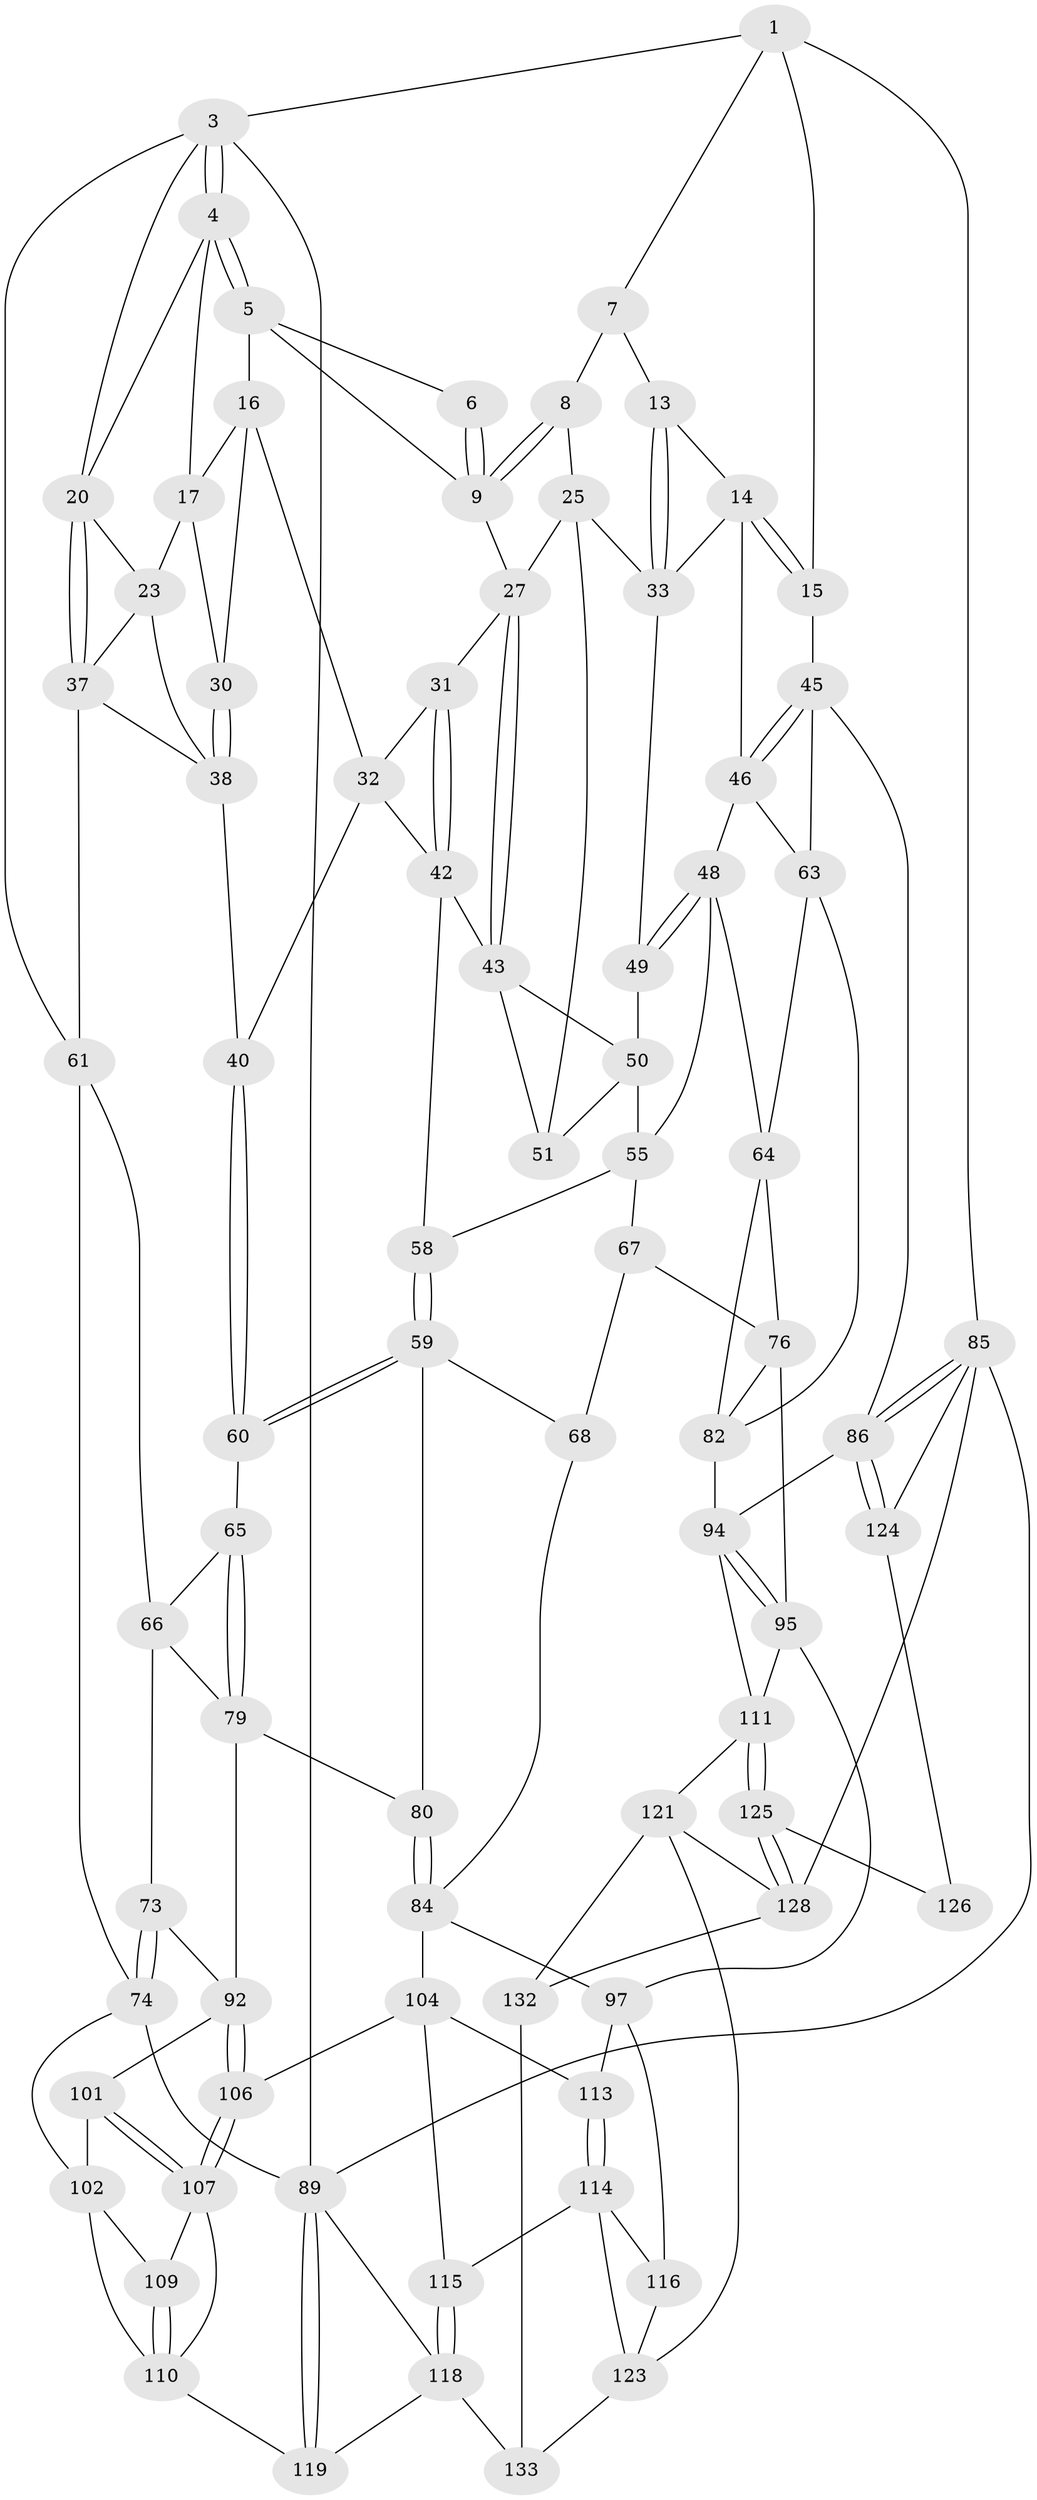 // Generated by graph-tools (version 1.1) at 2025/52/02/27/25 19:52:42]
// undirected, 79 vertices, 174 edges
graph export_dot {
graph [start="1"]
  node [color=gray90,style=filled];
  1 [pos="+0.6760474148940382+0",super="+2"];
  3 [pos="+0+0",super="+19"];
  4 [pos="+0.3062805143109651+0",super="+18"];
  5 [pos="+0.4477028905033556+0",super="+11"];
  6 [pos="+0.5963742905486751+0"];
  7 [pos="+0.6846881855968225+0",super="+12"];
  8 [pos="+0.6283083073989654+0.07692933759010126",super="+24"];
  9 [pos="+0.5688284910155219+0.10270752585020869",super="+10"];
  13 [pos="+0.8051112300294598+0.09788877751643013"];
  14 [pos="+0.8993018201996128+0.050851650257480174",super="+35"];
  15 [pos="+1+0"];
  16 [pos="+0.397499087513314+0.06790210611182208",super="+29"];
  17 [pos="+0.3686947687923433+0.04180751924979076",super="+22"];
  20 [pos="+0+0.11557208784651718",super="+21"];
  23 [pos="+0.22618687232527127+0.13775168926566247",super="+36"];
  25 [pos="+0.6778871558000791+0.20596091380487735",super="+26"];
  27 [pos="+0.5634281417358469+0.1578002511615045",super="+28"];
  30 [pos="+0.3448860550736434+0.2106549292177629"];
  31 [pos="+0.48422440140498874+0.15410230347799195"];
  32 [pos="+0.4695815511808002+0.15348534981109457",super="+39"];
  33 [pos="+0.7738567127404171+0.19340265634199952",super="+34"];
  37 [pos="+0.12067984311459322+0.24458639784801778",super="+57"];
  38 [pos="+0.3097245503801188+0.28075078964710243",super="+41"];
  40 [pos="+0.3417349961149328+0.36711878903805356"];
  42 [pos="+0.5013357182304852+0.29437529521412886",super="+44"];
  43 [pos="+0.5691496167019471+0.3080194508026823",super="+52"];
  45 [pos="+1+0.34621475882895697",super="+70"];
  46 [pos="+0.9403850307140174+0.3262013754499947",super="+47"];
  48 [pos="+0.8271844022508296+0.3076032265125986",super="+54"];
  49 [pos="+0.7881049248563934+0.2732278796142361"];
  50 [pos="+0.7399957894395187+0.29701927324391",super="+53"];
  51 [pos="+0.6669532918313229+0.24142323687083808"];
  55 [pos="+0.7013640082364719+0.43807199698803634",super="+56"];
  58 [pos="+0.5214901561868924+0.3846111376872565"];
  59 [pos="+0.4860287797085805+0.45039392422768887",super="+69"];
  60 [pos="+0.3443731138912391+0.3990862631185738"];
  61 [pos="+0.12222111175263334+0.42527521318262224",super="+62"];
  63 [pos="+0.8306681853248097+0.45460807086559535",super="+71"];
  64 [pos="+0.7484102176136171+0.46257849950387114",super="+75"];
  65 [pos="+0.31121915339946976+0.43466979999398847"];
  66 [pos="+0.15850634542617476+0.44735993526282025",super="+72"];
  67 [pos="+0.6792170548470433+0.4516118637987031",super="+78"];
  68 [pos="+0.5431915903428117+0.48126292990636715",super="+83"];
  73 [pos="+0.0802194463472139+0.6388089416536048"];
  74 [pos="+0+0.6080081202915203",super="+88"];
  76 [pos="+0.7460036972274443+0.6372424147261698",super="+77"];
  79 [pos="+0.3083310031522842+0.6155585392254032",super="+81"];
  80 [pos="+0.4465427404722459+0.6383789330744527"];
  82 [pos="+0.9275961568777582+0.6217959271335413",super="+91"];
  84 [pos="+0.530032710390225+0.7058920634510704",super="+99"];
  85 [pos="+1+1",super="+130"];
  86 [pos="+1+0.7974208218631043",super="+87"];
  89 [pos="+0+1",super="+90"];
  92 [pos="+0.29636285870304163+0.7025374668899269",super="+93"];
  94 [pos="+0.768228010027884+0.6921827887693479",super="+100"];
  95 [pos="+0.7029147172185077+0.8085831821436186",super="+96"];
  97 [pos="+0.6313112342579441+0.8473618832602778",super="+98"];
  101 [pos="+0.11984382066610555+0.7344812119996043"];
  102 [pos="+0.10947611431562146+0.7628633970246411",super="+103"];
  104 [pos="+0.36401107346317435+0.7966954164321469",super="+105"];
  106 [pos="+0.2937600973222173+0.8059830369606484"];
  107 [pos="+0.27469611217642653+0.8165264747675747",super="+108"];
  109 [pos="+0.15785338990564834+0.8164271722564775"];
  110 [pos="+0.030714967442623975+0.914306159673877",super="+120"];
  111 [pos="+0.7514445467040045+0.8690419733251492",super="+112"];
  113 [pos="+0.48878170761217493+0.832685430674951"];
  114 [pos="+0.4518686316895291+0.9252150708336967",super="+117"];
  115 [pos="+0.3678577169460787+0.891998385589281"];
  116 [pos="+0.6262955814766403+0.8551027595583295"];
  118 [pos="+0.28627124727000236+1",super="+134"];
  119 [pos="+0.22724820551221936+0.9290306237018172"];
  121 [pos="+0.6887092338151213+0.9580093207960897",super="+122"];
  123 [pos="+0.609743628675415+0.954453600946076",super="+131"];
  124 [pos="+0.918692816121011+0.8849530744384816",super="+127"];
  125 [pos="+0.7701079496756621+0.8896766943422179"];
  126 [pos="+0.8224676349392974+0.9065528710941484"];
  128 [pos="+0.7887630498539906+1",super="+129"];
  132 [pos="+0.6627840687484069+1"];
  133 [pos="+0.4674972574630781+1"];
  1 -- 7;
  1 -- 3;
  1 -- 85;
  1 -- 15;
  3 -- 4;
  3 -- 4;
  3 -- 20;
  3 -- 89;
  3 -- 61;
  4 -- 5;
  4 -- 5;
  4 -- 17;
  4 -- 20;
  5 -- 6;
  5 -- 16;
  5 -- 9;
  6 -- 9;
  6 -- 9;
  7 -- 8 [weight=2];
  7 -- 13;
  8 -- 9;
  8 -- 9;
  8 -- 25;
  9 -- 27;
  13 -- 14;
  13 -- 33;
  13 -- 33;
  14 -- 15;
  14 -- 15;
  14 -- 33;
  14 -- 46;
  15 -- 45;
  16 -- 17;
  16 -- 32;
  16 -- 30;
  17 -- 30;
  17 -- 23;
  20 -- 37;
  20 -- 37;
  20 -- 23;
  23 -- 37;
  23 -- 38;
  25 -- 33;
  25 -- 27;
  25 -- 51;
  27 -- 43;
  27 -- 43;
  27 -- 31;
  30 -- 38;
  30 -- 38;
  31 -- 32;
  31 -- 42;
  31 -- 42;
  32 -- 40;
  32 -- 42;
  33 -- 49;
  37 -- 61;
  37 -- 38;
  38 -- 40;
  40 -- 60;
  40 -- 60;
  42 -- 43;
  42 -- 58;
  43 -- 51;
  43 -- 50;
  45 -- 46;
  45 -- 46;
  45 -- 86;
  45 -- 63;
  46 -- 63;
  46 -- 48;
  48 -- 49;
  48 -- 49;
  48 -- 64;
  48 -- 55;
  49 -- 50;
  50 -- 51;
  50 -- 55;
  55 -- 67;
  55 -- 58;
  58 -- 59;
  58 -- 59;
  59 -- 60;
  59 -- 60;
  59 -- 80;
  59 -- 68;
  60 -- 65;
  61 -- 66;
  61 -- 74;
  63 -- 64;
  63 -- 82;
  64 -- 82;
  64 -- 76;
  65 -- 66;
  65 -- 79;
  65 -- 79;
  66 -- 73;
  66 -- 79;
  67 -- 68 [weight=2];
  67 -- 76;
  68 -- 84;
  73 -- 74;
  73 -- 74;
  73 -- 92;
  74 -- 89;
  74 -- 102;
  76 -- 82;
  76 -- 95;
  79 -- 80;
  79 -- 92;
  80 -- 84;
  80 -- 84;
  82 -- 94;
  84 -- 104;
  84 -- 97;
  85 -- 86;
  85 -- 86;
  85 -- 128;
  85 -- 124;
  85 -- 89;
  86 -- 124;
  86 -- 124;
  86 -- 94;
  89 -- 119;
  89 -- 119;
  89 -- 118;
  92 -- 106;
  92 -- 106;
  92 -- 101;
  94 -- 95;
  94 -- 95;
  94 -- 111;
  95 -- 97;
  95 -- 111;
  97 -- 116;
  97 -- 113;
  101 -- 102;
  101 -- 107;
  101 -- 107;
  102 -- 109;
  102 -- 110;
  104 -- 113;
  104 -- 106;
  104 -- 115;
  106 -- 107;
  106 -- 107;
  107 -- 109;
  107 -- 110;
  109 -- 110;
  109 -- 110;
  110 -- 119;
  111 -- 125;
  111 -- 125;
  111 -- 121;
  113 -- 114;
  113 -- 114;
  114 -- 115;
  114 -- 116;
  114 -- 123;
  115 -- 118;
  115 -- 118;
  116 -- 123;
  118 -- 119;
  118 -- 133;
  121 -- 123;
  121 -- 132;
  121 -- 128;
  123 -- 133;
  124 -- 126;
  125 -- 126;
  125 -- 128;
  125 -- 128;
  128 -- 132;
  132 -- 133;
}
